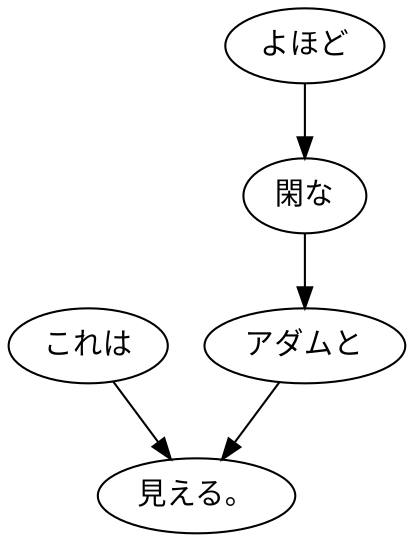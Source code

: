 digraph graph4418 {
	node0 [label="これは"];
	node1 [label="よほど"];
	node2 [label="閑な"];
	node3 [label="アダムと"];
	node4 [label="見える。"];
	node0 -> node4;
	node1 -> node2;
	node2 -> node3;
	node3 -> node4;
}
